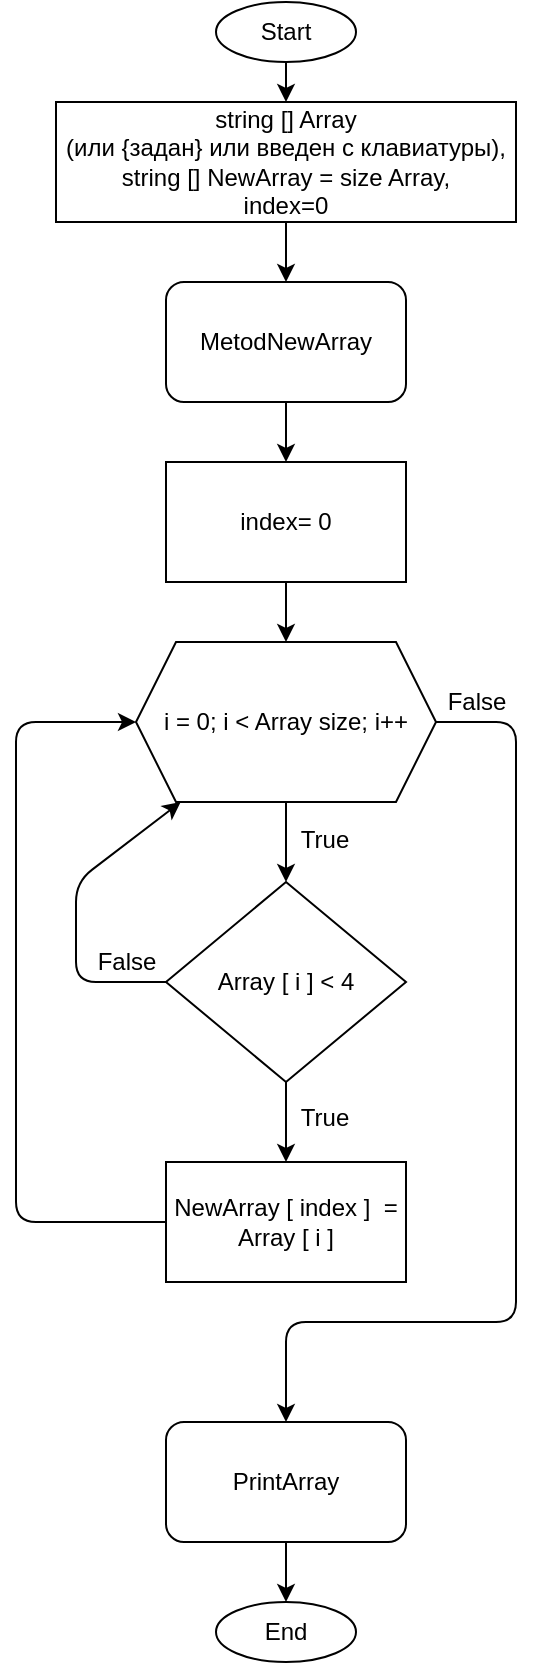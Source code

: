 <mxfile>
    <diagram id="ydVhEooveEmUww_9QSCW" name="Страница 1">
        <mxGraphModel dx="978" dy="726" grid="1" gridSize="10" guides="1" tooltips="1" connect="1" arrows="1" fold="1" page="1" pageScale="1" pageWidth="827" pageHeight="1169" math="0" shadow="0">
            <root>
                <mxCell id="0"/>
                <mxCell id="1" parent="0"/>
                <mxCell id="4" style="edgeStyle=none;html=1;exitX=0.5;exitY=1;exitDx=0;exitDy=0;entryX=0.5;entryY=0;entryDx=0;entryDy=0;" edge="1" parent="1" source="2" target="3">
                    <mxGeometry relative="1" as="geometry"/>
                </mxCell>
                <mxCell id="2" value="Start" style="ellipse;whiteSpace=wrap;html=1;" vertex="1" parent="1">
                    <mxGeometry x="390" width="70" height="30" as="geometry"/>
                </mxCell>
                <mxCell id="7" style="edgeStyle=none;html=1;exitX=0.5;exitY=1;exitDx=0;exitDy=0;entryX=0.5;entryY=0;entryDx=0;entryDy=0;" edge="1" parent="1" source="3" target="6">
                    <mxGeometry relative="1" as="geometry"/>
                </mxCell>
                <mxCell id="3" value="string [] Array &lt;br&gt;(или {задан} или введен с клавиатуры),&lt;br&gt;string [] NewArray = size Array,&lt;br&gt;index=0" style="rounded=0;whiteSpace=wrap;html=1;" vertex="1" parent="1">
                    <mxGeometry x="310" y="50" width="230" height="60" as="geometry"/>
                </mxCell>
                <mxCell id="13" style="edgeStyle=none;html=1;exitX=0.5;exitY=1;exitDx=0;exitDy=0;entryX=0.5;entryY=0;entryDx=0;entryDy=0;" edge="1" parent="1" source="5" target="10">
                    <mxGeometry relative="1" as="geometry"/>
                </mxCell>
                <mxCell id="5" value="i = 0; i &amp;lt; Array size; i++" style="shape=hexagon;perimeter=hexagonPerimeter2;whiteSpace=wrap;html=1;fixedSize=1;" vertex="1" parent="1">
                    <mxGeometry x="350" y="320" width="150" height="80" as="geometry"/>
                </mxCell>
                <mxCell id="29" style="edgeStyle=none;html=1;exitX=0.5;exitY=1;exitDx=0;exitDy=0;entryX=0.5;entryY=0;entryDx=0;entryDy=0;" edge="1" parent="1" source="6" target="26">
                    <mxGeometry relative="1" as="geometry"/>
                </mxCell>
                <mxCell id="6" value="MetodNewArray" style="rounded=1;whiteSpace=wrap;html=1;" vertex="1" parent="1">
                    <mxGeometry x="365" y="140" width="120" height="60" as="geometry"/>
                </mxCell>
                <mxCell id="17" style="edgeStyle=none;html=1;exitX=0.5;exitY=1;exitDx=0;exitDy=0;entryX=0.5;entryY=0;entryDx=0;entryDy=0;" edge="1" parent="1" source="10" target="15">
                    <mxGeometry relative="1" as="geometry"/>
                </mxCell>
                <mxCell id="10" value="Array [ i ] &amp;lt; 4" style="rhombus;whiteSpace=wrap;html=1;" vertex="1" parent="1">
                    <mxGeometry x="365" y="440" width="120" height="100" as="geometry"/>
                </mxCell>
                <mxCell id="11" value="" style="endArrow=classic;html=1;entryX=0.149;entryY=1;entryDx=0;entryDy=0;entryPerimeter=0;exitX=0;exitY=0.5;exitDx=0;exitDy=0;" edge="1" parent="1" source="10" target="5">
                    <mxGeometry width="50" height="50" relative="1" as="geometry">
                        <mxPoint x="390" y="600" as="sourcePoint"/>
                        <mxPoint x="440" y="550" as="targetPoint"/>
                        <Array as="points">
                            <mxPoint x="320" y="490"/>
                            <mxPoint x="320" y="440"/>
                        </Array>
                    </mxGeometry>
                </mxCell>
                <mxCell id="12" value="False" style="text;html=1;align=center;verticalAlign=middle;resizable=0;points=[];autosize=1;strokeColor=none;fillColor=none;" vertex="1" parent="1">
                    <mxGeometry x="325" y="470" width="40" height="20" as="geometry"/>
                </mxCell>
                <mxCell id="15" value="NewArray [ index ]&amp;nbsp; = Array [ i ]" style="rounded=0;whiteSpace=wrap;html=1;" vertex="1" parent="1">
                    <mxGeometry x="365" y="580" width="120" height="60" as="geometry"/>
                </mxCell>
                <mxCell id="16" value="True" style="text;html=1;align=center;verticalAlign=middle;resizable=0;points=[];autosize=1;strokeColor=none;fillColor=none;" vertex="1" parent="1">
                    <mxGeometry x="424" y="409" width="40" height="20" as="geometry"/>
                </mxCell>
                <mxCell id="18" value="True" style="text;html=1;align=center;verticalAlign=middle;resizable=0;points=[];autosize=1;strokeColor=none;fillColor=none;" vertex="1" parent="1">
                    <mxGeometry x="424" y="548" width="40" height="20" as="geometry"/>
                </mxCell>
                <mxCell id="19" value="" style="endArrow=classic;html=1;exitX=0;exitY=0.5;exitDx=0;exitDy=0;entryX=0;entryY=0.5;entryDx=0;entryDy=0;" edge="1" parent="1" source="15" target="5">
                    <mxGeometry width="50" height="50" relative="1" as="geometry">
                        <mxPoint x="390" y="420" as="sourcePoint"/>
                        <mxPoint x="440" y="370" as="targetPoint"/>
                        <Array as="points">
                            <mxPoint x="290" y="610"/>
                            <mxPoint x="290" y="360"/>
                        </Array>
                    </mxGeometry>
                </mxCell>
                <mxCell id="20" value="" style="endArrow=classic;html=1;exitX=1;exitY=0.5;exitDx=0;exitDy=0;entryX=0.5;entryY=0;entryDx=0;entryDy=0;" edge="1" parent="1" source="5" target="22">
                    <mxGeometry width="50" height="50" relative="1" as="geometry">
                        <mxPoint x="390" y="510" as="sourcePoint"/>
                        <mxPoint x="430" y="700" as="targetPoint"/>
                        <Array as="points">
                            <mxPoint x="540" y="360"/>
                            <mxPoint x="540" y="660"/>
                            <mxPoint x="425" y="660"/>
                        </Array>
                    </mxGeometry>
                </mxCell>
                <mxCell id="21" value="False" style="text;html=1;align=center;verticalAlign=middle;resizable=0;points=[];autosize=1;strokeColor=none;fillColor=none;" vertex="1" parent="1">
                    <mxGeometry x="500" y="340" width="40" height="20" as="geometry"/>
                </mxCell>
                <mxCell id="25" value="" style="edgeStyle=none;html=1;" edge="1" parent="1" source="22" target="24">
                    <mxGeometry relative="1" as="geometry"/>
                </mxCell>
                <mxCell id="22" value="PrintArray" style="rounded=1;whiteSpace=wrap;html=1;" vertex="1" parent="1">
                    <mxGeometry x="365" y="710" width="120" height="60" as="geometry"/>
                </mxCell>
                <mxCell id="24" value="End" style="ellipse;whiteSpace=wrap;html=1;" vertex="1" parent="1">
                    <mxGeometry x="390" y="800" width="70" height="30" as="geometry"/>
                </mxCell>
                <mxCell id="28" style="edgeStyle=none;html=1;exitX=0.5;exitY=1;exitDx=0;exitDy=0;entryX=0.5;entryY=0;entryDx=0;entryDy=0;" edge="1" parent="1" source="26" target="5">
                    <mxGeometry relative="1" as="geometry">
                        <mxPoint x="425.529" y="310" as="targetPoint"/>
                    </mxGeometry>
                </mxCell>
                <mxCell id="26" value="index= 0" style="rounded=0;whiteSpace=wrap;html=1;" vertex="1" parent="1">
                    <mxGeometry x="365" y="230" width="120" height="60" as="geometry"/>
                </mxCell>
            </root>
        </mxGraphModel>
    </diagram>
</mxfile>